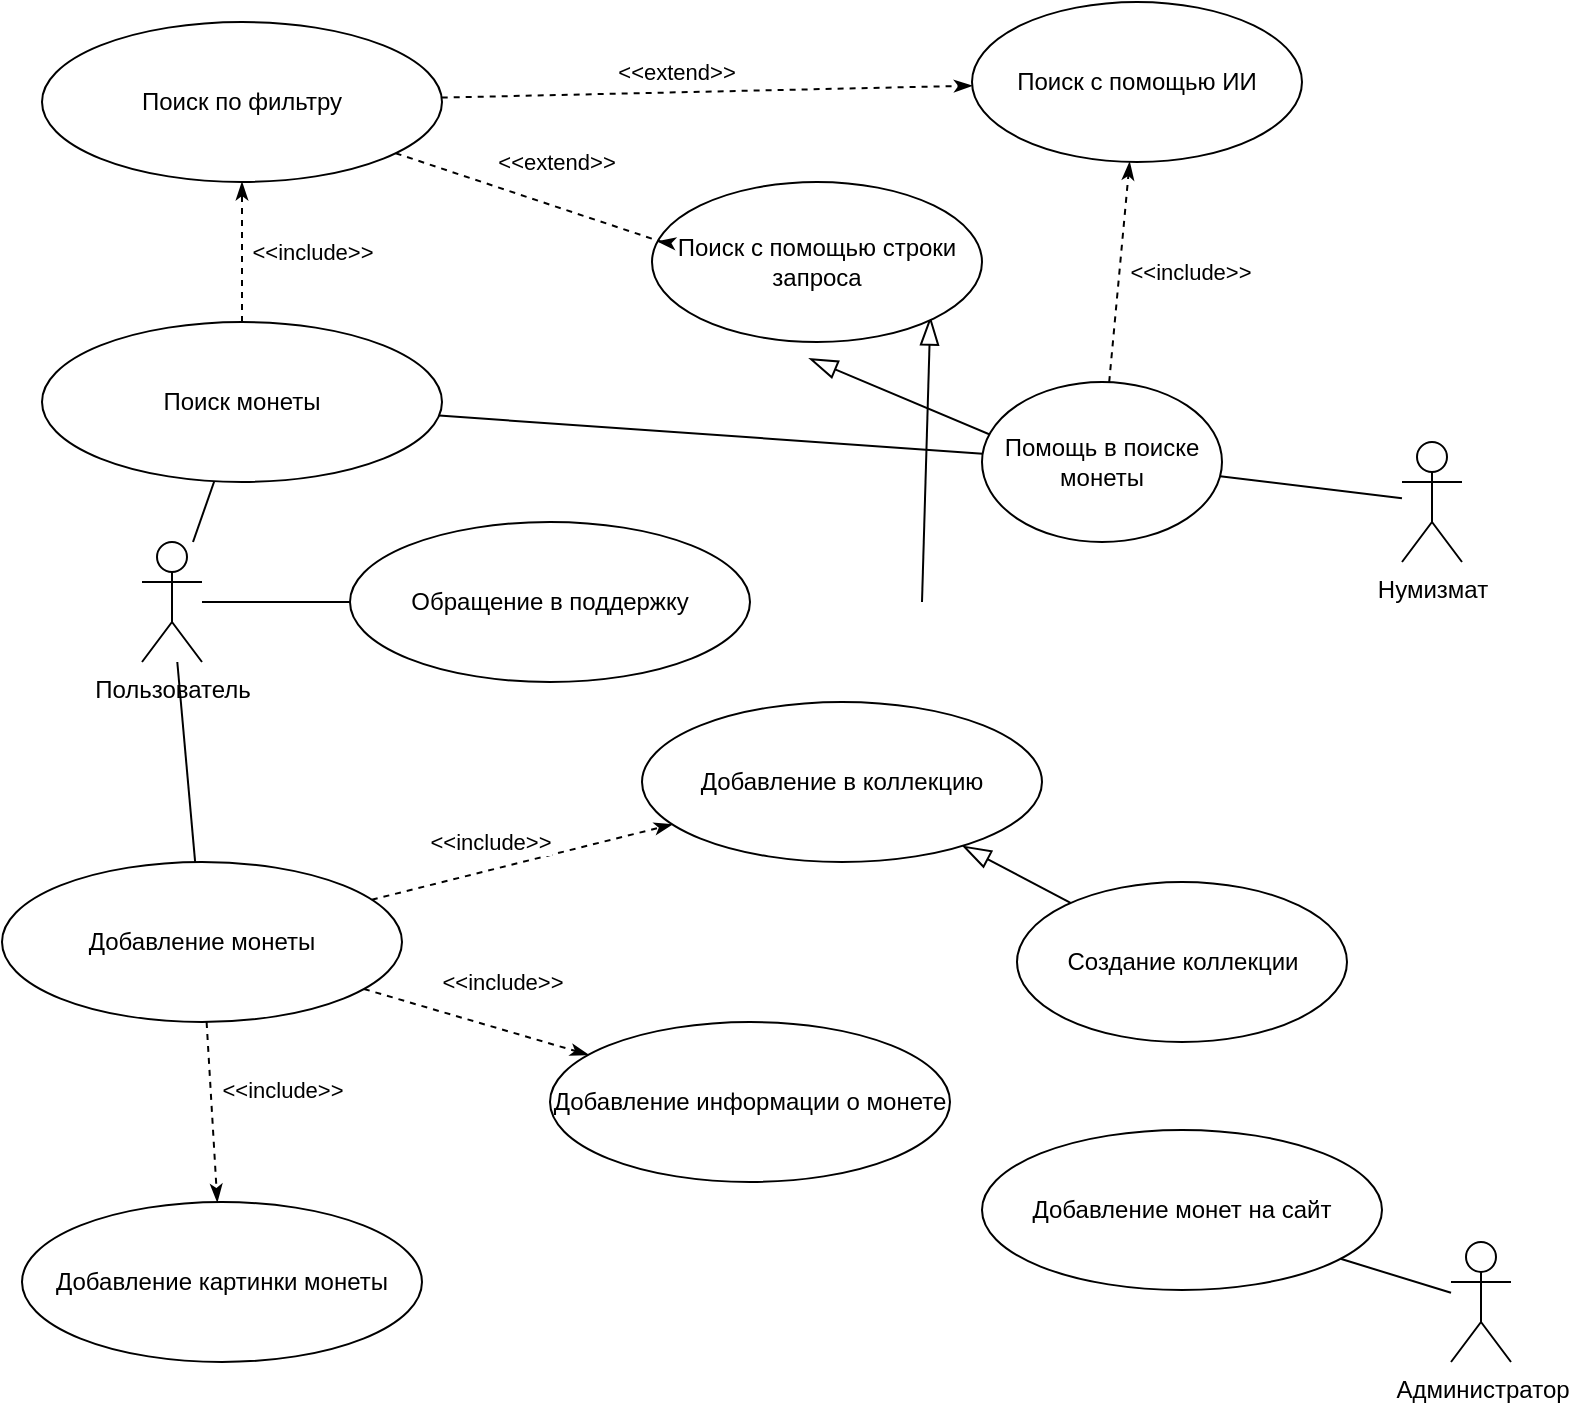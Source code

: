 <mxfile version="24.0.5" type="github">
  <diagram name="Страница — 1" id="mdvH1m8hR_8Fk9NDpSXH">
    <mxGraphModel dx="986" dy="687" grid="1" gridSize="10" guides="1" tooltips="1" connect="1" arrows="1" fold="1" page="1" pageScale="1" pageWidth="827" pageHeight="1169" math="0" shadow="0">
      <root>
        <mxCell id="0" />
        <mxCell id="1" parent="0" />
        <mxCell id="BPmx3O7TrGEcnui1N9nM-1" value="Обращение в поддержку" style="ellipse;whiteSpace=wrap;html=1;" parent="1" vertex="1">
          <mxGeometry x="214" y="280" width="200" height="80" as="geometry" />
        </mxCell>
        <mxCell id="BPmx3O7TrGEcnui1N9nM-2" value="Пользователь" style="shape=umlActor;verticalLabelPosition=bottom;verticalAlign=top;html=1;outlineConnect=0;" parent="1" vertex="1">
          <mxGeometry x="110" y="290" width="30" height="60" as="geometry" />
        </mxCell>
        <mxCell id="BPmx3O7TrGEcnui1N9nM-3" value="Администратор" style="shape=umlActor;verticalLabelPosition=bottom;verticalAlign=top;html=1;outlineConnect=0;" parent="1" vertex="1">
          <mxGeometry x="764.5" y="640" width="30" height="60" as="geometry" />
        </mxCell>
        <mxCell id="BPmx3O7TrGEcnui1N9nM-7" value="" style="endArrow=none;html=1;rounded=0;" parent="1" source="BPmx3O7TrGEcnui1N9nM-2" target="BPmx3O7TrGEcnui1N9nM-1" edge="1">
          <mxGeometry width="50" height="50" relative="1" as="geometry">
            <mxPoint x="510" y="520" as="sourcePoint" />
            <mxPoint x="560" y="470" as="targetPoint" />
          </mxGeometry>
        </mxCell>
        <mxCell id="BPmx3O7TrGEcnui1N9nM-8" value="Добавление монет на сайт" style="ellipse;whiteSpace=wrap;html=1;" parent="1" vertex="1">
          <mxGeometry x="530" y="584" width="200" height="80" as="geometry" />
        </mxCell>
        <mxCell id="BPmx3O7TrGEcnui1N9nM-9" value="" style="endArrow=none;html=1;rounded=0;" parent="1" source="BPmx3O7TrGEcnui1N9nM-3" target="BPmx3O7TrGEcnui1N9nM-8" edge="1">
          <mxGeometry width="50" height="50" relative="1" as="geometry">
            <mxPoint x="184.5" y="398" as="sourcePoint" />
            <mxPoint x="336.5" y="479" as="targetPoint" />
          </mxGeometry>
        </mxCell>
        <mxCell id="BPmx3O7TrGEcnui1N9nM-10" value="Добавление монеты" style="ellipse;whiteSpace=wrap;html=1;" parent="1" vertex="1">
          <mxGeometry x="40" y="450" width="200" height="80" as="geometry" />
        </mxCell>
        <mxCell id="BPmx3O7TrGEcnui1N9nM-11" value="" style="endArrow=none;html=1;rounded=0;" parent="1" source="BPmx3O7TrGEcnui1N9nM-10" target="BPmx3O7TrGEcnui1N9nM-2" edge="1">
          <mxGeometry width="50" height="50" relative="1" as="geometry">
            <mxPoint x="420" y="440" as="sourcePoint" />
            <mxPoint x="470" y="390" as="targetPoint" />
          </mxGeometry>
        </mxCell>
        <mxCell id="BPmx3O7TrGEcnui1N9nM-13" value="Поиск монеты" style="ellipse;whiteSpace=wrap;html=1;" parent="1" vertex="1">
          <mxGeometry x="60" y="180" width="200" height="80" as="geometry" />
        </mxCell>
        <mxCell id="BPmx3O7TrGEcnui1N9nM-14" value="" style="endArrow=none;html=1;rounded=0;" parent="1" source="BPmx3O7TrGEcnui1N9nM-2" target="BPmx3O7TrGEcnui1N9nM-13" edge="1">
          <mxGeometry width="50" height="50" relative="1" as="geometry">
            <mxPoint x="430" y="480" as="sourcePoint" />
            <mxPoint x="480" y="430" as="targetPoint" />
          </mxGeometry>
        </mxCell>
        <mxCell id="BPmx3O7TrGEcnui1N9nM-18" value="Поиск по фильтру" style="ellipse;whiteSpace=wrap;html=1;" parent="1" vertex="1">
          <mxGeometry x="60" y="30" width="200" height="80" as="geometry" />
        </mxCell>
        <mxCell id="BPmx3O7TrGEcnui1N9nM-21" value="" style="endArrow=classicThin;dashed=1;html=1;rounded=0;startArrow=none;startFill=0;endFill=1;" parent="1" source="BPmx3O7TrGEcnui1N9nM-13" target="BPmx3O7TrGEcnui1N9nM-18" edge="1">
          <mxGeometry width="50" height="50" relative="1" as="geometry">
            <mxPoint x="410" y="410" as="sourcePoint" />
            <mxPoint x="460" y="360" as="targetPoint" />
          </mxGeometry>
        </mxCell>
        <mxCell id="BPmx3O7TrGEcnui1N9nM-22" value="&amp;lt;&amp;lt;include&amp;gt;&amp;gt;" style="edgeLabel;html=1;align=center;verticalAlign=middle;resizable=0;points=[];" parent="BPmx3O7TrGEcnui1N9nM-21" vertex="1" connectable="0">
          <mxGeometry x="0.01" y="-2" relative="1" as="geometry">
            <mxPoint x="33" as="offset" />
          </mxGeometry>
        </mxCell>
        <mxCell id="BPmx3O7TrGEcnui1N9nM-26" value="" style="endArrow=blockThin;html=1;rounded=0;endFill=0;endSize=12;" parent="1" source="BPmx3O7TrGEcnui1N9nM-20" edge="1">
          <mxGeometry width="50" height="50" relative="1" as="geometry">
            <mxPoint x="500" y="320" as="sourcePoint" />
            <mxPoint x="504.172" y="177.293" as="targetPoint" />
          </mxGeometry>
        </mxCell>
        <mxCell id="BPmx3O7TrGEcnui1N9nM-27" value="" style="endArrow=blockThin;html=1;rounded=0;endFill=0;endSize=12;" parent="1" source="BPmx3O7TrGEcnui1N9nM-19" edge="1">
          <mxGeometry width="50" height="50" relative="1" as="geometry">
            <mxPoint x="569" y="251" as="sourcePoint" />
            <mxPoint x="443.531" y="198.216" as="targetPoint" />
          </mxGeometry>
        </mxCell>
        <mxCell id="BPmx3O7TrGEcnui1N9nM-28" value="Добавление в коллекцию" style="ellipse;whiteSpace=wrap;html=1;" parent="1" vertex="1">
          <mxGeometry x="360" y="370" width="200" height="80" as="geometry" />
        </mxCell>
        <mxCell id="BPmx3O7TrGEcnui1N9nM-30" value="Добавление картинки монеты" style="ellipse;whiteSpace=wrap;html=1;" parent="1" vertex="1">
          <mxGeometry x="50" y="620" width="200" height="80" as="geometry" />
        </mxCell>
        <mxCell id="C62FpuVoVXCwqaJ_DgfJ-1" value="" style="endArrow=classicThin;dashed=1;html=1;rounded=0;startArrow=none;startFill=0;endFill=1;" edge="1" parent="1" source="BPmx3O7TrGEcnui1N9nM-10" target="BPmx3O7TrGEcnui1N9nM-28">
          <mxGeometry width="50" height="50" relative="1" as="geometry">
            <mxPoint x="280" y="340" as="sourcePoint" />
            <mxPoint x="368" y="113" as="targetPoint" />
          </mxGeometry>
        </mxCell>
        <mxCell id="C62FpuVoVXCwqaJ_DgfJ-2" value="&amp;lt;&amp;lt;include&amp;gt;&amp;gt;" style="edgeLabel;html=1;align=center;verticalAlign=middle;resizable=0;points=[];" vertex="1" connectable="0" parent="C62FpuVoVXCwqaJ_DgfJ-1">
          <mxGeometry x="0.01" y="-2" relative="1" as="geometry">
            <mxPoint x="-17" y="-12" as="offset" />
          </mxGeometry>
        </mxCell>
        <mxCell id="C62FpuVoVXCwqaJ_DgfJ-3" value="" style="endArrow=classicThin;dashed=1;html=1;rounded=0;startArrow=none;startFill=0;endFill=1;" edge="1" parent="1" source="BPmx3O7TrGEcnui1N9nM-10" target="BPmx3O7TrGEcnui1N9nM-30">
          <mxGeometry width="50" height="50" relative="1" as="geometry">
            <mxPoint x="236" y="479" as="sourcePoint" />
            <mxPoint x="394" y="441" as="targetPoint" />
          </mxGeometry>
        </mxCell>
        <mxCell id="C62FpuVoVXCwqaJ_DgfJ-4" value="&amp;lt;&amp;lt;include&amp;gt;&amp;gt;" style="edgeLabel;html=1;align=center;verticalAlign=middle;resizable=0;points=[];" vertex="1" connectable="0" parent="C62FpuVoVXCwqaJ_DgfJ-3">
          <mxGeometry x="0.01" y="-2" relative="1" as="geometry">
            <mxPoint x="37" y="-12" as="offset" />
          </mxGeometry>
        </mxCell>
        <mxCell id="C62FpuVoVXCwqaJ_DgfJ-5" value="Создание коллекции" style="ellipse;whiteSpace=wrap;html=1;" vertex="1" parent="1">
          <mxGeometry x="547.5" y="460" width="165" height="80" as="geometry" />
        </mxCell>
        <mxCell id="C62FpuVoVXCwqaJ_DgfJ-6" value="" style="endArrow=blockThin;html=1;rounded=0;endFill=0;endSize=12;" edge="1" parent="1" source="C62FpuVoVXCwqaJ_DgfJ-5" target="BPmx3O7TrGEcnui1N9nM-28">
          <mxGeometry width="50" height="50" relative="1" as="geometry">
            <mxPoint x="632" y="666" as="sourcePoint" />
            <mxPoint x="598" y="450" as="targetPoint" />
          </mxGeometry>
        </mxCell>
        <mxCell id="C62FpuVoVXCwqaJ_DgfJ-7" value="Добавление информации о монете" style="ellipse;whiteSpace=wrap;html=1;" vertex="1" parent="1">
          <mxGeometry x="314" y="530" width="200" height="80" as="geometry" />
        </mxCell>
        <mxCell id="C62FpuVoVXCwqaJ_DgfJ-8" value="" style="endArrow=classicThin;dashed=1;html=1;rounded=0;startArrow=none;startFill=0;endFill=1;" edge="1" parent="1" source="BPmx3O7TrGEcnui1N9nM-10" target="C62FpuVoVXCwqaJ_DgfJ-7">
          <mxGeometry width="50" height="50" relative="1" as="geometry">
            <mxPoint x="235" y="479" as="sourcePoint" />
            <mxPoint x="385" y="441" as="targetPoint" />
          </mxGeometry>
        </mxCell>
        <mxCell id="C62FpuVoVXCwqaJ_DgfJ-9" value="&amp;lt;&amp;lt;include&amp;gt;&amp;gt;" style="edgeLabel;html=1;align=center;verticalAlign=middle;resizable=0;points=[];" vertex="1" connectable="0" parent="C62FpuVoVXCwqaJ_DgfJ-8">
          <mxGeometry x="0.01" y="-2" relative="1" as="geometry">
            <mxPoint x="13" y="-22" as="offset" />
          </mxGeometry>
        </mxCell>
        <mxCell id="C62FpuVoVXCwqaJ_DgfJ-10" value="Нумизмат" style="shape=umlActor;verticalLabelPosition=bottom;verticalAlign=top;html=1;outlineConnect=0;" vertex="1" parent="1">
          <mxGeometry x="740" y="240" width="30" height="60" as="geometry" />
        </mxCell>
        <mxCell id="C62FpuVoVXCwqaJ_DgfJ-19" value="Поиск с помощью ИИ" style="ellipse;whiteSpace=wrap;html=1;" vertex="1" parent="1">
          <mxGeometry x="525" y="20" width="165" height="80" as="geometry" />
        </mxCell>
        <mxCell id="C62FpuVoVXCwqaJ_DgfJ-21" value="" style="endArrow=classicThin;dashed=1;html=1;rounded=0;startArrow=none;startFill=0;endFill=1;" edge="1" parent="1" source="BPmx3O7TrGEcnui1N9nM-18" target="C62FpuVoVXCwqaJ_DgfJ-19">
          <mxGeometry width="50" height="50" relative="1" as="geometry">
            <mxPoint x="410" y="138" as="sourcePoint" />
            <mxPoint x="560" y="100" as="targetPoint" />
          </mxGeometry>
        </mxCell>
        <mxCell id="C62FpuVoVXCwqaJ_DgfJ-22" value="&amp;lt;&amp;lt;extend&amp;gt;&amp;gt;" style="edgeLabel;html=1;align=center;verticalAlign=middle;resizable=0;points=[];" vertex="1" connectable="0" parent="C62FpuVoVXCwqaJ_DgfJ-21">
          <mxGeometry x="0.01" y="-2" relative="1" as="geometry">
            <mxPoint x="-17" y="-12" as="offset" />
          </mxGeometry>
        </mxCell>
        <mxCell id="C62FpuVoVXCwqaJ_DgfJ-23" value="Поиск с помощью строки запроса" style="ellipse;whiteSpace=wrap;html=1;" vertex="1" parent="1">
          <mxGeometry x="365" y="110" width="165" height="80" as="geometry" />
        </mxCell>
        <mxCell id="C62FpuVoVXCwqaJ_DgfJ-24" value="" style="endArrow=classicThin;dashed=1;html=1;rounded=0;startArrow=none;startFill=0;endFill=1;" edge="1" parent="1" target="C62FpuVoVXCwqaJ_DgfJ-23" source="BPmx3O7TrGEcnui1N9nM-18">
          <mxGeometry width="50" height="50" relative="1" as="geometry">
            <mxPoint x="240" y="140" as="sourcePoint" />
            <mxPoint x="540" y="170" as="targetPoint" />
            <Array as="points">
              <mxPoint x="370" y="140" />
            </Array>
          </mxGeometry>
        </mxCell>
        <mxCell id="C62FpuVoVXCwqaJ_DgfJ-25" value="&amp;lt;&amp;lt;extend&amp;gt;&amp;gt;" style="edgeLabel;html=1;align=center;verticalAlign=middle;resizable=0;points=[];" vertex="1" connectable="0" parent="C62FpuVoVXCwqaJ_DgfJ-24">
          <mxGeometry x="0.01" y="-2" relative="1" as="geometry">
            <mxPoint x="12" y="-21" as="offset" />
          </mxGeometry>
        </mxCell>
        <mxCell id="C62FpuVoVXCwqaJ_DgfJ-28" value="" style="endArrow=none;html=1;rounded=0;" edge="1" parent="1" source="C62FpuVoVXCwqaJ_DgfJ-30" target="C62FpuVoVXCwqaJ_DgfJ-10">
          <mxGeometry width="50" height="50" relative="1" as="geometry">
            <mxPoint x="490" y="300" as="sourcePoint" />
            <mxPoint x="540" y="250" as="targetPoint" />
          </mxGeometry>
        </mxCell>
        <mxCell id="C62FpuVoVXCwqaJ_DgfJ-30" value="Помощь в поиске монеты" style="ellipse;whiteSpace=wrap;html=1;" vertex="1" parent="1">
          <mxGeometry x="530" y="210" width="120" height="80" as="geometry" />
        </mxCell>
        <mxCell id="C62FpuVoVXCwqaJ_DgfJ-31" value="" style="endArrow=none;html=1;rounded=0;" edge="1" parent="1" source="BPmx3O7TrGEcnui1N9nM-13" target="C62FpuVoVXCwqaJ_DgfJ-30">
          <mxGeometry width="50" height="50" relative="1" as="geometry">
            <mxPoint x="490" y="330" as="sourcePoint" />
            <mxPoint x="540" y="280" as="targetPoint" />
          </mxGeometry>
        </mxCell>
        <mxCell id="C62FpuVoVXCwqaJ_DgfJ-32" value="" style="endArrow=classicThin;dashed=1;html=1;rounded=0;startArrow=none;startFill=0;endFill=1;" edge="1" parent="1" source="C62FpuVoVXCwqaJ_DgfJ-30" target="C62FpuVoVXCwqaJ_DgfJ-19">
          <mxGeometry width="50" height="50" relative="1" as="geometry">
            <mxPoint x="170" y="190" as="sourcePoint" />
            <mxPoint x="170" y="120" as="targetPoint" />
          </mxGeometry>
        </mxCell>
        <mxCell id="C62FpuVoVXCwqaJ_DgfJ-33" value="&amp;lt;&amp;lt;include&amp;gt;&amp;gt;" style="edgeLabel;html=1;align=center;verticalAlign=middle;resizable=0;points=[];" vertex="1" connectable="0" parent="C62FpuVoVXCwqaJ_DgfJ-32">
          <mxGeometry x="0.01" y="-2" relative="1" as="geometry">
            <mxPoint x="33" as="offset" />
          </mxGeometry>
        </mxCell>
      </root>
    </mxGraphModel>
  </diagram>
</mxfile>
